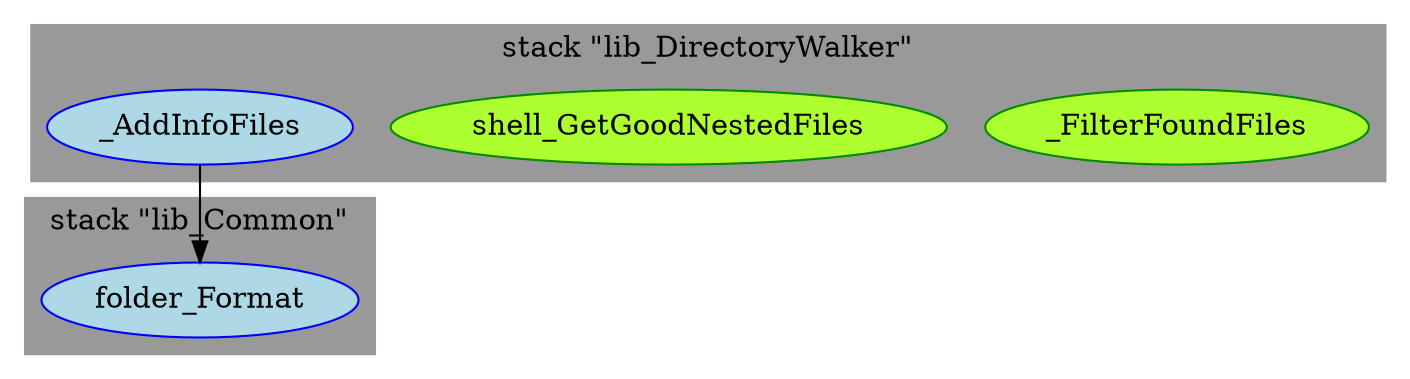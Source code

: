 digraph "dot_FromArray" {	graph [		clusterrank="true"		size="31.2500,31.2500"	];		subgraph "f" {		node [fillcolor="GreenYellow", style="filled", color="Green4"];			n1 [label="_FilterFoundFiles" URL="_FilterFoundFiles%2Cf%2Cstack+%22lib_DirectoryWalker%22%2C1"];		n2 [label="shell_GetGoodNestedFiles" URL="shell_GetGoodNestedFiles%2Cf%2Cstack+%22lib_DirectoryWalker%22%2C1"];	}		subgraph "c" {		node [fillcolor="LightBlue", style="filled", color="Blue"];			n4 [label="folder_Format" URL="folder_Format%2Cc%2Cstack+%22lib_Common%22%2C1"];		n3 [label="_AddInfoFiles" URL="_AddInfoFiles%2Cc%2Cstack+%22lib_DirectoryWalker%22%2C1"];	}		subgraph cluster1 {			label="stack \"lib_Common\"";			style=filled;			color=grey60;			fillcolor=grey60;					n4	}	subgraph cluster2 {			label="stack \"lib_DirectoryWalker\"";			style=filled;			color=grey60;			fillcolor=grey60;					n1; n2; n3	}		n3 -> n4;}
